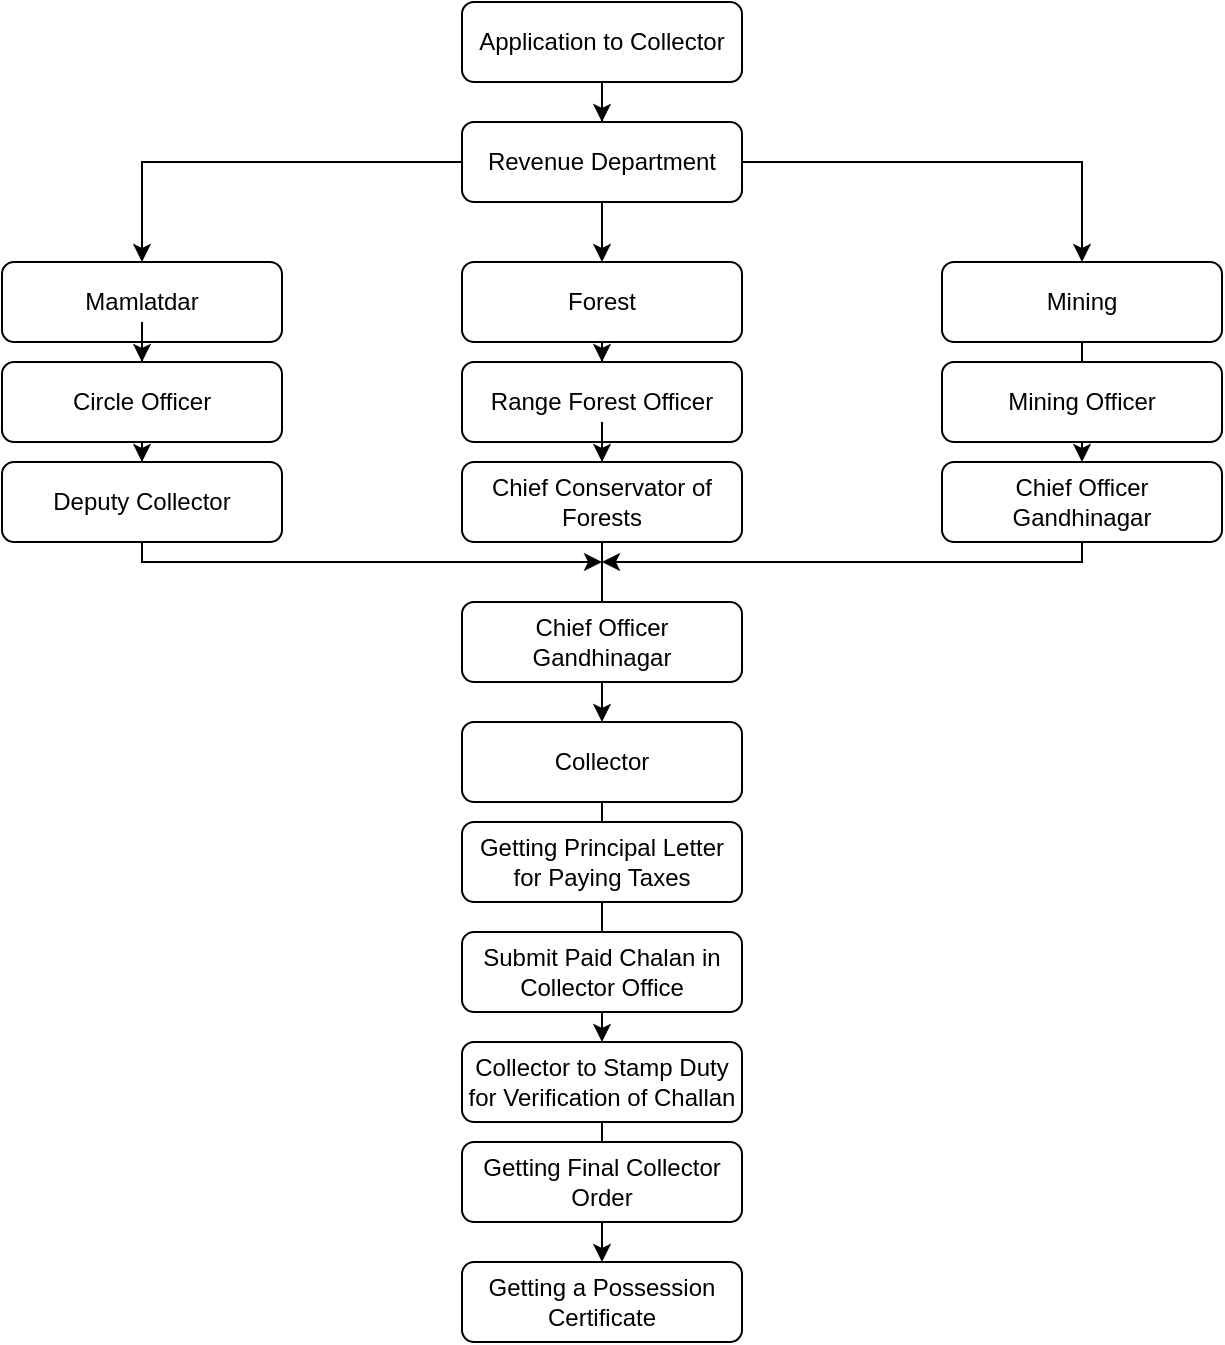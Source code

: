 <mxfile version="25.0.3">
  <diagram id="C5RBs43oDa-KdzZeNtuy" name="Page-1">
    <mxGraphModel dx="1167" dy="580" grid="1" gridSize="10" guides="1" tooltips="1" connect="1" arrows="1" fold="1" page="1" pageScale="1" pageWidth="827" pageHeight="1169" math="0" shadow="0">
      <root>
        <mxCell id="WIyWlLk6GJQsqaUBKTNV-0" />
        <mxCell id="WIyWlLk6GJQsqaUBKTNV-1" parent="WIyWlLk6GJQsqaUBKTNV-0" />
        <mxCell id="H7j_1TeBuzx17JUTJD7Y-9" value="" style="edgeStyle=orthogonalEdgeStyle;rounded=0;orthogonalLoop=1;jettySize=auto;html=1;" edge="1" parent="WIyWlLk6GJQsqaUBKTNV-1" source="WIyWlLk6GJQsqaUBKTNV-3" target="H7j_1TeBuzx17JUTJD7Y-1">
          <mxGeometry relative="1" as="geometry" />
        </mxCell>
        <mxCell id="WIyWlLk6GJQsqaUBKTNV-3" value="Application to Collector" style="rounded=1;whiteSpace=wrap;html=1;fontSize=12;glass=0;strokeWidth=1;shadow=0;" parent="WIyWlLk6GJQsqaUBKTNV-1" vertex="1">
          <mxGeometry x="350" y="80" width="140" height="40" as="geometry" />
        </mxCell>
        <mxCell id="H7j_1TeBuzx17JUTJD7Y-26" value="" style="edgeStyle=orthogonalEdgeStyle;rounded=0;orthogonalLoop=1;jettySize=auto;html=1;" edge="1" parent="WIyWlLk6GJQsqaUBKTNV-1" source="H7j_1TeBuzx17JUTJD7Y-11" target="H7j_1TeBuzx17JUTJD7Y-15">
          <mxGeometry relative="1" as="geometry" />
        </mxCell>
        <mxCell id="H7j_1TeBuzx17JUTJD7Y-55" value="" style="edgeStyle=orthogonalEdgeStyle;rounded=0;orthogonalLoop=1;jettySize=auto;html=1;entryX=0.5;entryY=0;entryDx=0;entryDy=0;" edge="1" parent="WIyWlLk6GJQsqaUBKTNV-1" source="H7j_1TeBuzx17JUTJD7Y-1" target="H7j_1TeBuzx17JUTJD7Y-12">
          <mxGeometry relative="1" as="geometry">
            <mxPoint x="570" y="160" as="targetPoint" />
          </mxGeometry>
        </mxCell>
        <mxCell id="H7j_1TeBuzx17JUTJD7Y-57" value="" style="edgeStyle=orthogonalEdgeStyle;rounded=0;orthogonalLoop=1;jettySize=auto;html=1;entryX=0.5;entryY=0;entryDx=0;entryDy=0;" edge="1" parent="WIyWlLk6GJQsqaUBKTNV-1" source="H7j_1TeBuzx17JUTJD7Y-1" target="H7j_1TeBuzx17JUTJD7Y-10">
          <mxGeometry relative="1" as="geometry">
            <mxPoint x="270" y="160" as="targetPoint" />
          </mxGeometry>
        </mxCell>
        <mxCell id="H7j_1TeBuzx17JUTJD7Y-1" value="Revenue Department" style="rounded=1;whiteSpace=wrap;html=1;fontSize=12;glass=0;strokeWidth=1;shadow=0;" vertex="1" parent="WIyWlLk6GJQsqaUBKTNV-1">
          <mxGeometry x="350" y="140" width="140" height="40" as="geometry" />
        </mxCell>
        <mxCell id="H7j_1TeBuzx17JUTJD7Y-5" style="edgeStyle=orthogonalEdgeStyle;rounded=0;orthogonalLoop=1;jettySize=auto;html=1;exitX=0.5;exitY=1;exitDx=0;exitDy=0;" edge="1" parent="WIyWlLk6GJQsqaUBKTNV-1" source="H7j_1TeBuzx17JUTJD7Y-1" target="H7j_1TeBuzx17JUTJD7Y-1">
          <mxGeometry relative="1" as="geometry" />
        </mxCell>
        <mxCell id="H7j_1TeBuzx17JUTJD7Y-41" value="" style="edgeStyle=orthogonalEdgeStyle;rounded=0;orthogonalLoop=1;jettySize=auto;html=1;" edge="1" parent="WIyWlLk6GJQsqaUBKTNV-1" source="H7j_1TeBuzx17JUTJD7Y-13" target="H7j_1TeBuzx17JUTJD7Y-14">
          <mxGeometry relative="1" as="geometry" />
        </mxCell>
        <mxCell id="H7j_1TeBuzx17JUTJD7Y-10" value="Mamlatdar" style="rounded=1;whiteSpace=wrap;html=1;fontSize=12;glass=0;strokeWidth=1;shadow=0;" vertex="1" parent="WIyWlLk6GJQsqaUBKTNV-1">
          <mxGeometry x="120" y="210" width="140" height="40" as="geometry" />
        </mxCell>
        <mxCell id="H7j_1TeBuzx17JUTJD7Y-40" value="" style="edgeStyle=orthogonalEdgeStyle;rounded=0;orthogonalLoop=1;jettySize=auto;html=1;" edge="1" parent="WIyWlLk6GJQsqaUBKTNV-1" source="H7j_1TeBuzx17JUTJD7Y-12" target="H7j_1TeBuzx17JUTJD7Y-18">
          <mxGeometry relative="1" as="geometry" />
        </mxCell>
        <mxCell id="H7j_1TeBuzx17JUTJD7Y-12" value="Mining" style="rounded=1;whiteSpace=wrap;html=1;fontSize=12;glass=0;strokeWidth=1;shadow=0;" vertex="1" parent="WIyWlLk6GJQsqaUBKTNV-1">
          <mxGeometry x="590" y="210" width="140" height="40" as="geometry" />
        </mxCell>
        <mxCell id="H7j_1TeBuzx17JUTJD7Y-48" value="" style="edgeStyle=orthogonalEdgeStyle;rounded=0;orthogonalLoop=1;jettySize=auto;html=1;" edge="1" parent="WIyWlLk6GJQsqaUBKTNV-1" source="H7j_1TeBuzx17JUTJD7Y-14">
          <mxGeometry relative="1" as="geometry">
            <mxPoint x="420" y="360" as="targetPoint" />
            <Array as="points">
              <mxPoint x="190" y="360" />
            </Array>
          </mxGeometry>
        </mxCell>
        <mxCell id="H7j_1TeBuzx17JUTJD7Y-14" value="Deputy Collector" style="rounded=1;whiteSpace=wrap;html=1;fontSize=12;glass=0;strokeWidth=1;shadow=0;" vertex="1" parent="WIyWlLk6GJQsqaUBKTNV-1">
          <mxGeometry x="120" y="310" width="140" height="40" as="geometry" />
        </mxCell>
        <mxCell id="H7j_1TeBuzx17JUTJD7Y-31" value="" style="edgeStyle=orthogonalEdgeStyle;rounded=0;orthogonalLoop=1;jettySize=auto;html=1;" edge="1" parent="WIyWlLk6GJQsqaUBKTNV-1" source="H7j_1TeBuzx17JUTJD7Y-16" target="H7j_1TeBuzx17JUTJD7Y-20">
          <mxGeometry relative="1" as="geometry" />
        </mxCell>
        <mxCell id="H7j_1TeBuzx17JUTJD7Y-15" value="Range Forest Officer" style="rounded=1;whiteSpace=wrap;html=1;fontSize=12;glass=0;strokeWidth=1;shadow=0;" vertex="1" parent="WIyWlLk6GJQsqaUBKTNV-1">
          <mxGeometry x="350" y="260" width="140" height="40" as="geometry" />
        </mxCell>
        <mxCell id="H7j_1TeBuzx17JUTJD7Y-17" value="Mining Officer" style="rounded=1;whiteSpace=wrap;html=1;fontSize=12;glass=0;strokeWidth=1;shadow=0;" vertex="1" parent="WIyWlLk6GJQsqaUBKTNV-1">
          <mxGeometry x="590" y="260" width="140" height="40" as="geometry" />
        </mxCell>
        <mxCell id="H7j_1TeBuzx17JUTJD7Y-53" value="" style="edgeStyle=orthogonalEdgeStyle;rounded=0;orthogonalLoop=1;jettySize=auto;html=1;" edge="1" parent="WIyWlLk6GJQsqaUBKTNV-1" source="H7j_1TeBuzx17JUTJD7Y-18">
          <mxGeometry relative="1" as="geometry">
            <mxPoint x="420" y="360" as="targetPoint" />
            <Array as="points">
              <mxPoint x="660" y="360" />
            </Array>
          </mxGeometry>
        </mxCell>
        <mxCell id="H7j_1TeBuzx17JUTJD7Y-18" value="Chief Officer Gandhinagar" style="rounded=1;whiteSpace=wrap;html=1;fontSize=12;glass=0;strokeWidth=1;shadow=0;" vertex="1" parent="WIyWlLk6GJQsqaUBKTNV-1">
          <mxGeometry x="590" y="310" width="140" height="40" as="geometry" />
        </mxCell>
        <mxCell id="H7j_1TeBuzx17JUTJD7Y-38" value="" style="edgeStyle=orthogonalEdgeStyle;rounded=0;orthogonalLoop=1;jettySize=auto;html=1;" edge="1" parent="WIyWlLk6GJQsqaUBKTNV-1" source="H7j_1TeBuzx17JUTJD7Y-20" target="H7j_1TeBuzx17JUTJD7Y-23">
          <mxGeometry relative="1" as="geometry" />
        </mxCell>
        <mxCell id="H7j_1TeBuzx17JUTJD7Y-20" value="Collector" style="rounded=1;whiteSpace=wrap;html=1;fontSize=12;glass=0;strokeWidth=1;shadow=0;" vertex="1" parent="WIyWlLk6GJQsqaUBKTNV-1">
          <mxGeometry x="350" y="440" width="140" height="40" as="geometry" />
        </mxCell>
        <mxCell id="H7j_1TeBuzx17JUTJD7Y-21" value="Getting Principal Letter for Paying Taxes" style="rounded=1;whiteSpace=wrap;html=1;fontSize=12;glass=0;strokeWidth=1;shadow=0;" vertex="1" parent="WIyWlLk6GJQsqaUBKTNV-1">
          <mxGeometry x="350" y="490" width="140" height="40" as="geometry" />
        </mxCell>
        <mxCell id="H7j_1TeBuzx17JUTJD7Y-22" value="Submit Paid Chalan in Collector Office" style="rounded=1;whiteSpace=wrap;html=1;fontSize=12;glass=0;strokeWidth=1;shadow=0;" vertex="1" parent="WIyWlLk6GJQsqaUBKTNV-1">
          <mxGeometry x="350" y="545" width="140" height="40" as="geometry" />
        </mxCell>
        <mxCell id="H7j_1TeBuzx17JUTJD7Y-39" value="" style="edgeStyle=orthogonalEdgeStyle;rounded=0;orthogonalLoop=1;jettySize=auto;html=1;" edge="1" parent="WIyWlLk6GJQsqaUBKTNV-1" source="H7j_1TeBuzx17JUTJD7Y-23" target="H7j_1TeBuzx17JUTJD7Y-25">
          <mxGeometry relative="1" as="geometry" />
        </mxCell>
        <mxCell id="H7j_1TeBuzx17JUTJD7Y-23" value="Collector to Stamp Duty for Verification of Challan" style="rounded=1;whiteSpace=wrap;html=1;fontSize=12;glass=0;strokeWidth=1;shadow=0;" vertex="1" parent="WIyWlLk6GJQsqaUBKTNV-1">
          <mxGeometry x="350" y="600" width="140" height="40" as="geometry" />
        </mxCell>
        <mxCell id="H7j_1TeBuzx17JUTJD7Y-24" value="Getting Final Collector Order" style="rounded=1;whiteSpace=wrap;html=1;fontSize=12;glass=0;strokeWidth=1;shadow=0;" vertex="1" parent="WIyWlLk6GJQsqaUBKTNV-1">
          <mxGeometry x="350" y="650" width="140" height="40" as="geometry" />
        </mxCell>
        <mxCell id="H7j_1TeBuzx17JUTJD7Y-25" value="Getting a Possession Certificate" style="rounded=1;whiteSpace=wrap;html=1;fontSize=12;glass=0;strokeWidth=1;shadow=0;" vertex="1" parent="WIyWlLk6GJQsqaUBKTNV-1">
          <mxGeometry x="350" y="710" width="140" height="40" as="geometry" />
        </mxCell>
        <mxCell id="H7j_1TeBuzx17JUTJD7Y-42" value="" style="edgeStyle=orthogonalEdgeStyle;rounded=0;orthogonalLoop=1;jettySize=auto;html=1;" edge="1" parent="WIyWlLk6GJQsqaUBKTNV-1" source="H7j_1TeBuzx17JUTJD7Y-15" target="H7j_1TeBuzx17JUTJD7Y-16">
          <mxGeometry relative="1" as="geometry">
            <mxPoint x="420" y="290" as="sourcePoint" />
            <mxPoint x="420" y="440" as="targetPoint" />
          </mxGeometry>
        </mxCell>
        <mxCell id="H7j_1TeBuzx17JUTJD7Y-16" value="Chief Conservator of Forests" style="rounded=1;whiteSpace=wrap;html=1;fontSize=12;glass=0;strokeWidth=1;shadow=0;" vertex="1" parent="WIyWlLk6GJQsqaUBKTNV-1">
          <mxGeometry x="350" y="310" width="140" height="40" as="geometry" />
        </mxCell>
        <mxCell id="H7j_1TeBuzx17JUTJD7Y-43" value="" style="edgeStyle=orthogonalEdgeStyle;rounded=0;orthogonalLoop=1;jettySize=auto;html=1;" edge="1" parent="WIyWlLk6GJQsqaUBKTNV-1" source="H7j_1TeBuzx17JUTJD7Y-1" target="H7j_1TeBuzx17JUTJD7Y-11">
          <mxGeometry relative="1" as="geometry">
            <mxPoint x="420" y="180" as="sourcePoint" />
            <mxPoint x="420" y="260" as="targetPoint" />
          </mxGeometry>
        </mxCell>
        <mxCell id="H7j_1TeBuzx17JUTJD7Y-11" value="Forest" style="rounded=1;whiteSpace=wrap;html=1;fontSize=12;glass=0;strokeWidth=1;shadow=0;" vertex="1" parent="WIyWlLk6GJQsqaUBKTNV-1">
          <mxGeometry x="350" y="210" width="140" height="40" as="geometry" />
        </mxCell>
        <mxCell id="H7j_1TeBuzx17JUTJD7Y-44" value="" style="edgeStyle=orthogonalEdgeStyle;rounded=0;orthogonalLoop=1;jettySize=auto;html=1;" edge="1" parent="WIyWlLk6GJQsqaUBKTNV-1" source="H7j_1TeBuzx17JUTJD7Y-10" target="H7j_1TeBuzx17JUTJD7Y-13">
          <mxGeometry relative="1" as="geometry">
            <mxPoint x="190" y="240" as="sourcePoint" />
            <mxPoint x="190" y="310" as="targetPoint" />
          </mxGeometry>
        </mxCell>
        <mxCell id="H7j_1TeBuzx17JUTJD7Y-13" value="Circle Officer" style="rounded=1;whiteSpace=wrap;html=1;fontSize=12;glass=0;strokeWidth=1;shadow=0;" vertex="1" parent="WIyWlLk6GJQsqaUBKTNV-1">
          <mxGeometry x="120" y="260" width="140" height="40" as="geometry" />
        </mxCell>
        <mxCell id="H7j_1TeBuzx17JUTJD7Y-45" value="Chief Officer Gandhinagar" style="rounded=1;whiteSpace=wrap;html=1;fontSize=12;glass=0;strokeWidth=1;shadow=0;" vertex="1" parent="WIyWlLk6GJQsqaUBKTNV-1">
          <mxGeometry x="350" y="380" width="140" height="40" as="geometry" />
        </mxCell>
      </root>
    </mxGraphModel>
  </diagram>
</mxfile>
